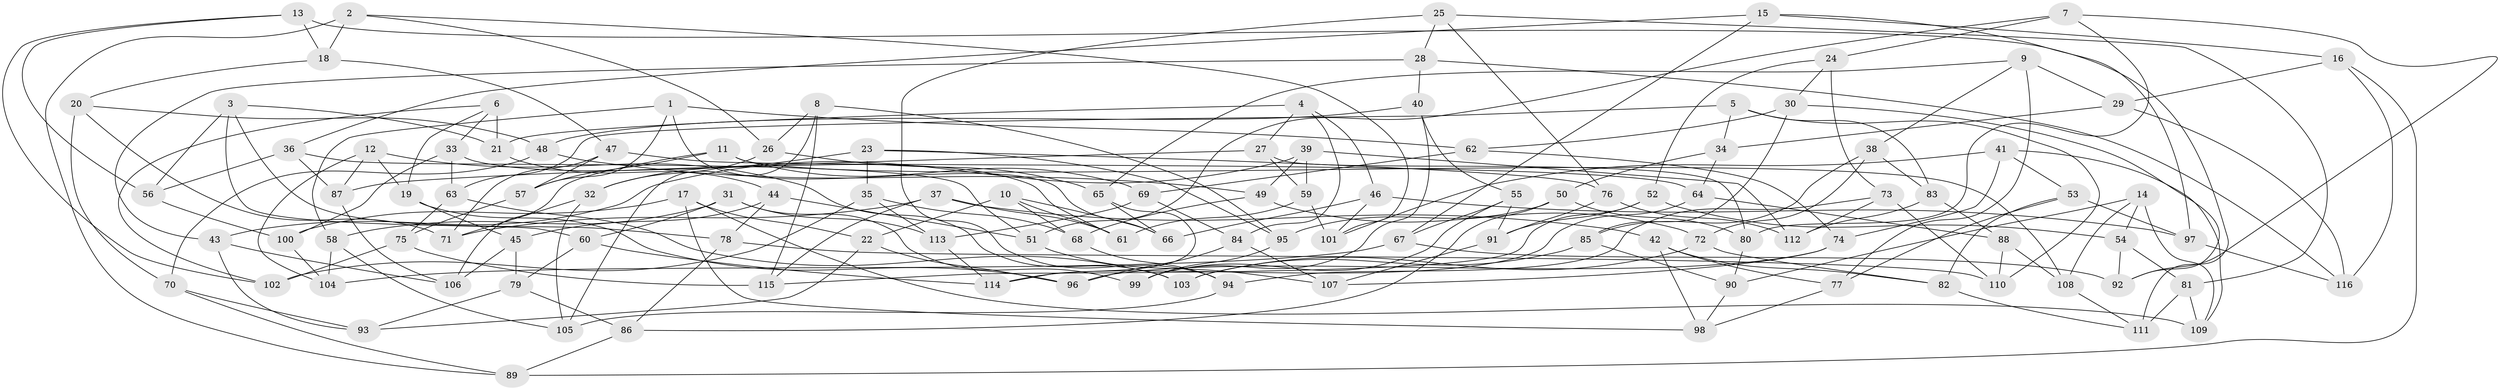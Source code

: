 // Generated by graph-tools (version 1.1) at 2025/03/03/09/25 03:03:03]
// undirected, 116 vertices, 232 edges
graph export_dot {
graph [start="1"]
  node [color=gray90,style=filled];
  1;
  2;
  3;
  4;
  5;
  6;
  7;
  8;
  9;
  10;
  11;
  12;
  13;
  14;
  15;
  16;
  17;
  18;
  19;
  20;
  21;
  22;
  23;
  24;
  25;
  26;
  27;
  28;
  29;
  30;
  31;
  32;
  33;
  34;
  35;
  36;
  37;
  38;
  39;
  40;
  41;
  42;
  43;
  44;
  45;
  46;
  47;
  48;
  49;
  50;
  51;
  52;
  53;
  54;
  55;
  56;
  57;
  58;
  59;
  60;
  61;
  62;
  63;
  64;
  65;
  66;
  67;
  68;
  69;
  70;
  71;
  72;
  73;
  74;
  75;
  76;
  77;
  78;
  79;
  80;
  81;
  82;
  83;
  84;
  85;
  86;
  87;
  88;
  89;
  90;
  91;
  92;
  93;
  94;
  95;
  96;
  97;
  98;
  99;
  100;
  101;
  102;
  103;
  104;
  105;
  106;
  107;
  108;
  109;
  110;
  111;
  112;
  113;
  114;
  115;
  116;
  1 -- 62;
  1 -- 57;
  1 -- 58;
  1 -- 66;
  2 -- 26;
  2 -- 89;
  2 -- 18;
  2 -- 101;
  3 -- 78;
  3 -- 21;
  3 -- 60;
  3 -- 56;
  4 -- 46;
  4 -- 27;
  4 -- 21;
  4 -- 84;
  5 -- 63;
  5 -- 83;
  5 -- 110;
  5 -- 34;
  6 -- 102;
  6 -- 21;
  6 -- 33;
  6 -- 19;
  7 -- 92;
  7 -- 24;
  7 -- 51;
  7 -- 80;
  8 -- 115;
  8 -- 95;
  8 -- 26;
  8 -- 105;
  9 -- 29;
  9 -- 77;
  9 -- 38;
  9 -- 65;
  10 -- 61;
  10 -- 66;
  10 -- 68;
  10 -- 22;
  11 -- 106;
  11 -- 57;
  11 -- 69;
  11 -- 108;
  12 -- 104;
  12 -- 19;
  12 -- 103;
  12 -- 87;
  13 -- 111;
  13 -- 18;
  13 -- 56;
  13 -- 102;
  14 -- 108;
  14 -- 90;
  14 -- 109;
  14 -- 54;
  15 -- 36;
  15 -- 67;
  15 -- 16;
  15 -- 97;
  16 -- 29;
  16 -- 89;
  16 -- 116;
  17 -- 98;
  17 -- 109;
  17 -- 22;
  17 -- 100;
  18 -- 47;
  18 -- 20;
  19 -- 96;
  19 -- 45;
  20 -- 48;
  20 -- 71;
  20 -- 70;
  21 -- 44;
  22 -- 96;
  22 -- 93;
  23 -- 95;
  23 -- 76;
  23 -- 32;
  23 -- 35;
  24 -- 30;
  24 -- 73;
  24 -- 52;
  25 -- 81;
  25 -- 76;
  25 -- 94;
  25 -- 28;
  26 -- 32;
  26 -- 65;
  27 -- 59;
  27 -- 80;
  27 -- 87;
  28 -- 116;
  28 -- 40;
  28 -- 43;
  29 -- 34;
  29 -- 116;
  30 -- 85;
  30 -- 92;
  30 -- 62;
  31 -- 58;
  31 -- 113;
  31 -- 99;
  31 -- 60;
  32 -- 71;
  32 -- 105;
  33 -- 100;
  33 -- 61;
  33 -- 63;
  34 -- 50;
  34 -- 64;
  35 -- 68;
  35 -- 102;
  35 -- 113;
  36 -- 87;
  36 -- 56;
  36 -- 51;
  37 -- 71;
  37 -- 61;
  37 -- 42;
  37 -- 115;
  38 -- 83;
  38 -- 85;
  38 -- 72;
  39 -- 49;
  39 -- 43;
  39 -- 59;
  39 -- 112;
  40 -- 99;
  40 -- 48;
  40 -- 55;
  41 -- 53;
  41 -- 109;
  41 -- 74;
  41 -- 101;
  42 -- 98;
  42 -- 82;
  42 -- 77;
  43 -- 106;
  43 -- 93;
  44 -- 78;
  44 -- 51;
  44 -- 45;
  45 -- 79;
  45 -- 106;
  46 -- 97;
  46 -- 66;
  46 -- 101;
  47 -- 64;
  47 -- 57;
  47 -- 71;
  48 -- 70;
  48 -- 49;
  49 -- 68;
  49 -- 72;
  50 -- 86;
  50 -- 80;
  50 -- 95;
  51 -- 107;
  52 -- 91;
  52 -- 54;
  52 -- 115;
  53 -- 82;
  53 -- 77;
  53 -- 97;
  54 -- 92;
  54 -- 81;
  55 -- 91;
  55 -- 67;
  55 -- 99;
  56 -- 100;
  57 -- 75;
  58 -- 105;
  58 -- 104;
  59 -- 101;
  59 -- 61;
  60 -- 114;
  60 -- 79;
  62 -- 74;
  62 -- 69;
  63 -- 75;
  63 -- 103;
  64 -- 114;
  64 -- 88;
  65 -- 114;
  65 -- 66;
  67 -- 92;
  67 -- 104;
  68 -- 94;
  69 -- 84;
  69 -- 113;
  70 -- 93;
  70 -- 89;
  72 -- 103;
  72 -- 82;
  73 -- 112;
  73 -- 110;
  73 -- 94;
  74 -- 107;
  74 -- 96;
  75 -- 102;
  75 -- 115;
  76 -- 112;
  76 -- 91;
  77 -- 98;
  78 -- 110;
  78 -- 86;
  79 -- 93;
  79 -- 86;
  80 -- 90;
  81 -- 109;
  81 -- 111;
  82 -- 111;
  83 -- 112;
  83 -- 88;
  84 -- 96;
  84 -- 107;
  85 -- 103;
  85 -- 90;
  86 -- 89;
  87 -- 106;
  88 -- 108;
  88 -- 110;
  90 -- 98;
  91 -- 107;
  94 -- 105;
  95 -- 99;
  97 -- 116;
  100 -- 104;
  108 -- 111;
  113 -- 114;
}
